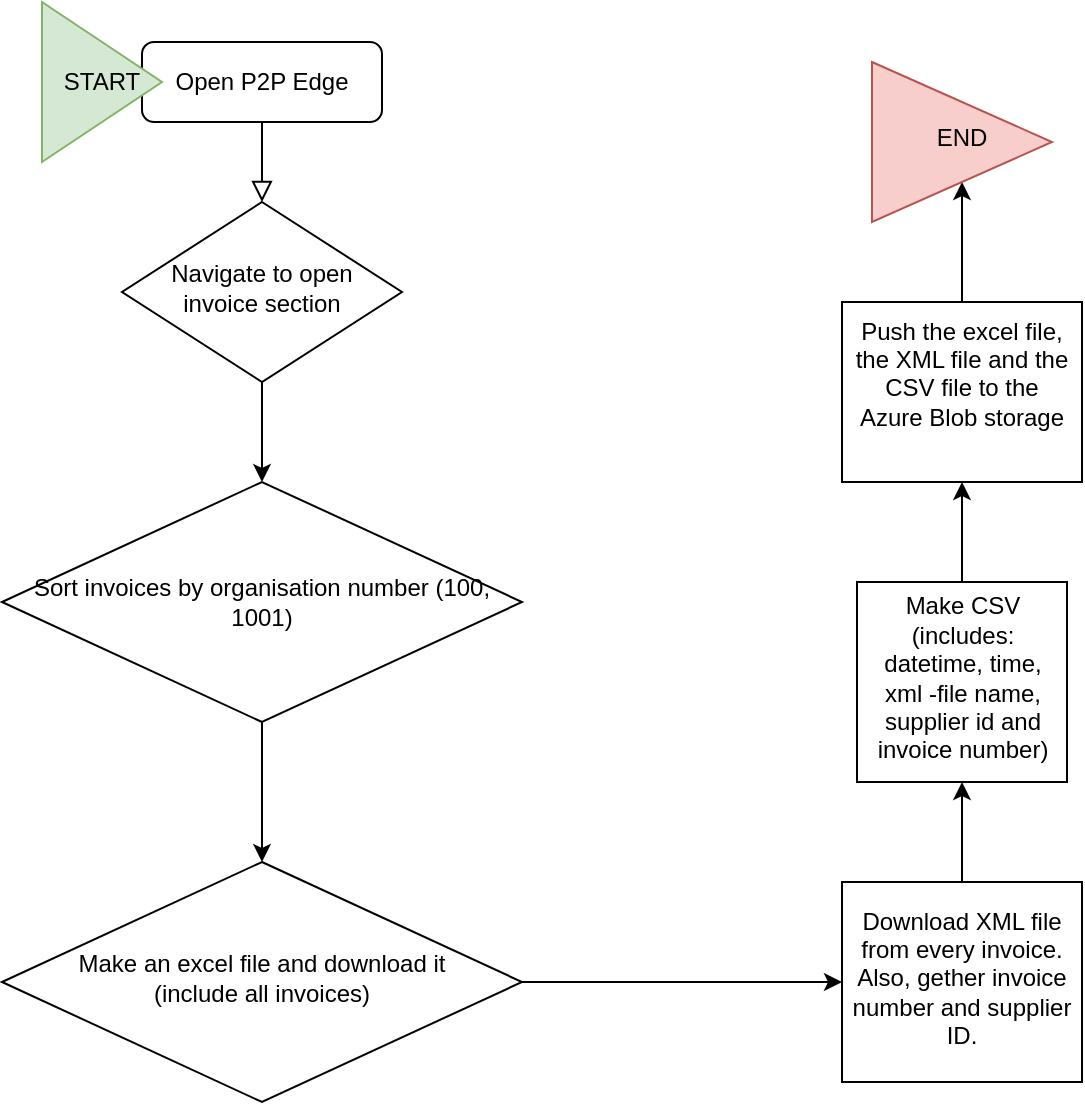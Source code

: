 <mxfile version="15.0.3" type="github">
  <diagram id="C5RBs43oDa-KdzZeNtuy" name="Page-1">
    <mxGraphModel dx="1422" dy="762" grid="1" gridSize="10" guides="1" tooltips="1" connect="1" arrows="1" fold="1" page="1" pageScale="1" pageWidth="827" pageHeight="1169" math="0" shadow="0">
      <root>
        <mxCell id="WIyWlLk6GJQsqaUBKTNV-0" />
        <mxCell id="WIyWlLk6GJQsqaUBKTNV-1" parent="WIyWlLk6GJQsqaUBKTNV-0" />
        <mxCell id="WIyWlLk6GJQsqaUBKTNV-2" value="" style="rounded=0;html=1;jettySize=auto;orthogonalLoop=1;fontSize=11;endArrow=block;endFill=0;endSize=8;strokeWidth=1;shadow=0;labelBackgroundColor=none;edgeStyle=orthogonalEdgeStyle;" parent="WIyWlLk6GJQsqaUBKTNV-1" source="WIyWlLk6GJQsqaUBKTNV-3" target="WIyWlLk6GJQsqaUBKTNV-6" edge="1">
          <mxGeometry relative="1" as="geometry" />
        </mxCell>
        <mxCell id="WIyWlLk6GJQsqaUBKTNV-3" value="Open P2P Edge" style="rounded=1;whiteSpace=wrap;html=1;fontSize=12;glass=0;strokeWidth=1;shadow=0;" parent="WIyWlLk6GJQsqaUBKTNV-1" vertex="1">
          <mxGeometry x="160" y="80" width="120" height="40" as="geometry" />
        </mxCell>
        <mxCell id="mQyWq7UZpC9_MidkXubG-6" value="" style="edgeStyle=orthogonalEdgeStyle;rounded=0;orthogonalLoop=1;jettySize=auto;html=1;" edge="1" parent="WIyWlLk6GJQsqaUBKTNV-1" source="WIyWlLk6GJQsqaUBKTNV-6" target="mQyWq7UZpC9_MidkXubG-3">
          <mxGeometry relative="1" as="geometry" />
        </mxCell>
        <mxCell id="WIyWlLk6GJQsqaUBKTNV-6" value="Navigate to open invoice section" style="rhombus;whiteSpace=wrap;html=1;shadow=0;fontFamily=Helvetica;fontSize=12;align=center;strokeWidth=1;spacing=6;spacingTop=-4;" parent="WIyWlLk6GJQsqaUBKTNV-1" vertex="1">
          <mxGeometry x="150" y="160" width="140" height="90" as="geometry" />
        </mxCell>
        <mxCell id="mQyWq7UZpC9_MidkXubG-9" value="" style="edgeStyle=orthogonalEdgeStyle;rounded=0;orthogonalLoop=1;jettySize=auto;html=1;" edge="1" parent="WIyWlLk6GJQsqaUBKTNV-1" source="WIyWlLk6GJQsqaUBKTNV-10" target="mQyWq7UZpC9_MidkXubG-8">
          <mxGeometry relative="1" as="geometry" />
        </mxCell>
        <mxCell id="WIyWlLk6GJQsqaUBKTNV-10" value="Make an excel file and download it&lt;br&gt;(include all invoices)" style="rhombus;whiteSpace=wrap;html=1;shadow=0;fontFamily=Helvetica;fontSize=12;align=center;strokeWidth=1;spacing=6;spacingTop=-4;" parent="WIyWlLk6GJQsqaUBKTNV-1" vertex="1">
          <mxGeometry x="90" y="490" width="260" height="120" as="geometry" />
        </mxCell>
        <mxCell id="mQyWq7UZpC9_MidkXubG-0" value="START" style="triangle;whiteSpace=wrap;html=1;fillColor=#d5e8d4;strokeColor=#82b366;" vertex="1" parent="WIyWlLk6GJQsqaUBKTNV-1">
          <mxGeometry x="110" y="60" width="60" height="80" as="geometry" />
        </mxCell>
        <mxCell id="mQyWq7UZpC9_MidkXubG-7" value="" style="edgeStyle=orthogonalEdgeStyle;rounded=0;orthogonalLoop=1;jettySize=auto;html=1;" edge="1" parent="WIyWlLk6GJQsqaUBKTNV-1" source="mQyWq7UZpC9_MidkXubG-3" target="WIyWlLk6GJQsqaUBKTNV-10">
          <mxGeometry relative="1" as="geometry" />
        </mxCell>
        <mxCell id="mQyWq7UZpC9_MidkXubG-3" value="Sort invoices by organisation number (100, 1001)" style="rhombus;whiteSpace=wrap;html=1;direction=west;" vertex="1" parent="WIyWlLk6GJQsqaUBKTNV-1">
          <mxGeometry x="90" y="300" width="260" height="120" as="geometry" />
        </mxCell>
        <mxCell id="mQyWq7UZpC9_MidkXubG-11" value="" style="edgeStyle=orthogonalEdgeStyle;rounded=0;orthogonalLoop=1;jettySize=auto;html=1;" edge="1" parent="WIyWlLk6GJQsqaUBKTNV-1" source="mQyWq7UZpC9_MidkXubG-8" target="mQyWq7UZpC9_MidkXubG-10">
          <mxGeometry relative="1" as="geometry" />
        </mxCell>
        <mxCell id="mQyWq7UZpC9_MidkXubG-8" value="Download XML file from every invoice. Also, gether invoice number and supplier ID." style="whiteSpace=wrap;html=1;shadow=0;strokeWidth=1;spacing=6;spacingTop=-4;" vertex="1" parent="WIyWlLk6GJQsqaUBKTNV-1">
          <mxGeometry x="510" y="500" width="120" height="100" as="geometry" />
        </mxCell>
        <mxCell id="mQyWq7UZpC9_MidkXubG-13" value="" style="edgeStyle=orthogonalEdgeStyle;rounded=0;orthogonalLoop=1;jettySize=auto;html=1;" edge="1" parent="WIyWlLk6GJQsqaUBKTNV-1" source="mQyWq7UZpC9_MidkXubG-10" target="mQyWq7UZpC9_MidkXubG-12">
          <mxGeometry relative="1" as="geometry" />
        </mxCell>
        <mxCell id="mQyWq7UZpC9_MidkXubG-10" value="Make CSV&lt;br&gt;(includes: datetime, time, xml -file name, supplier id and invoice number)" style="whiteSpace=wrap;html=1;shadow=0;strokeWidth=1;spacing=6;spacingTop=-4;" vertex="1" parent="WIyWlLk6GJQsqaUBKTNV-1">
          <mxGeometry x="517.5" y="350" width="105" height="100" as="geometry" />
        </mxCell>
        <mxCell id="mQyWq7UZpC9_MidkXubG-16" value="" style="edgeStyle=orthogonalEdgeStyle;rounded=0;orthogonalLoop=1;jettySize=auto;html=1;" edge="1" parent="WIyWlLk6GJQsqaUBKTNV-1" source="mQyWq7UZpC9_MidkXubG-12" target="mQyWq7UZpC9_MidkXubG-15">
          <mxGeometry relative="1" as="geometry" />
        </mxCell>
        <mxCell id="mQyWq7UZpC9_MidkXubG-12" value="&lt;div&gt;Push the excel file, the XML file and the CSV file to the Azure Blob storage&lt;/div&gt;&lt;div&gt;&lt;br&gt;&lt;/div&gt;" style="whiteSpace=wrap;html=1;shadow=0;strokeWidth=1;spacing=6;spacingTop=-4;" vertex="1" parent="WIyWlLk6GJQsqaUBKTNV-1">
          <mxGeometry x="510" y="210" width="120" height="90" as="geometry" />
        </mxCell>
        <mxCell id="mQyWq7UZpC9_MidkXubG-15" value="END" style="triangle;whiteSpace=wrap;html=1;shadow=0;strokeWidth=1;spacing=6;spacingTop=-4;fillColor=#f8cecc;strokeColor=#b85450;" vertex="1" parent="WIyWlLk6GJQsqaUBKTNV-1">
          <mxGeometry x="525" y="90" width="90" height="80" as="geometry" />
        </mxCell>
      </root>
    </mxGraphModel>
  </diagram>
</mxfile>
